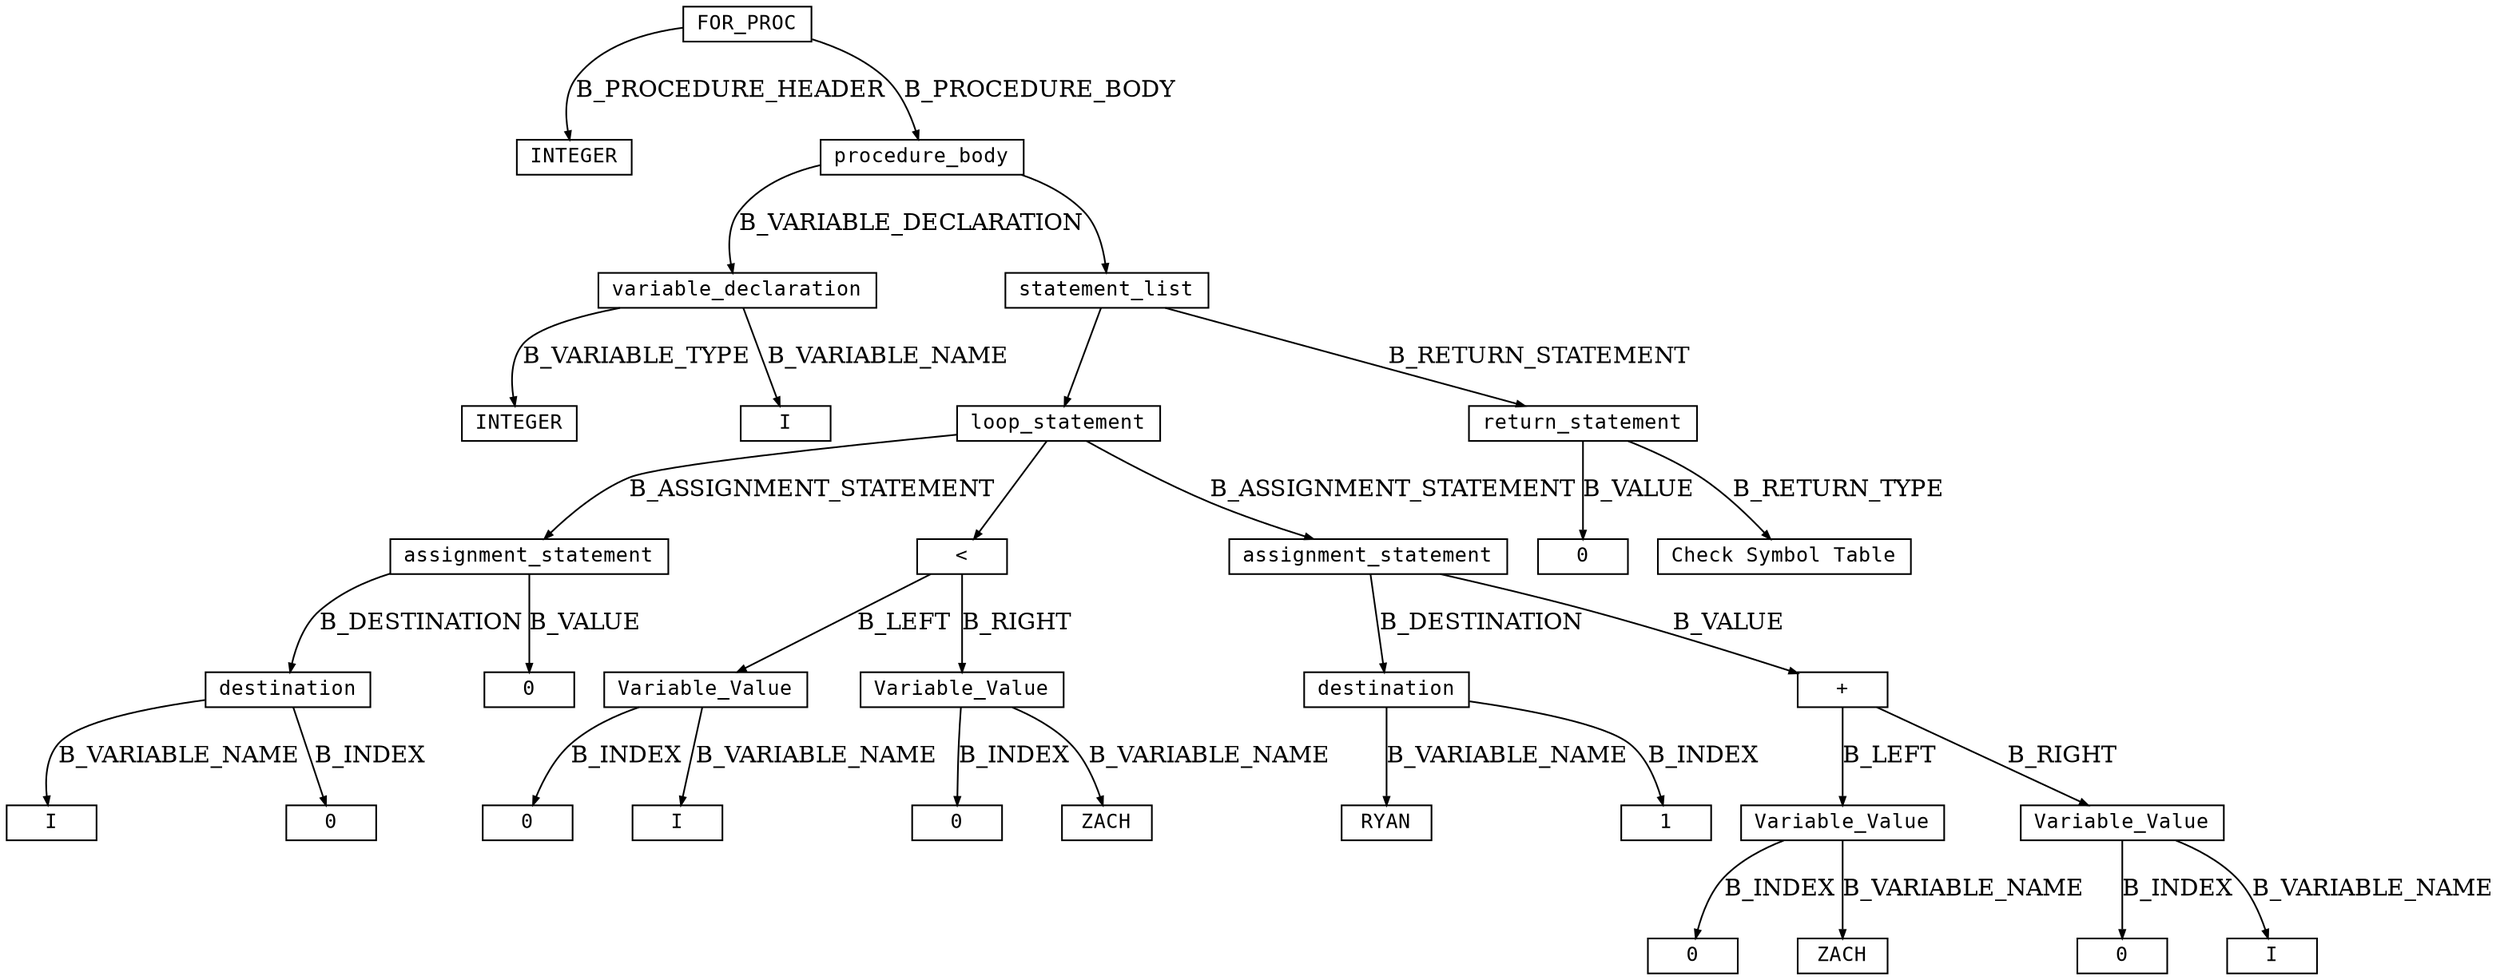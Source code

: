 digraph parsetree {
  node [shape=box, fontsize=12, fontname="Courier", height=.1];
  ranksep=.6;
  edge [arrowsize=.5]
  node1 [label="FOR_PROC"]
  node2 [label="INTEGER"]
  node1 -> node2 [ label= "B_PROCEDURE_HEADER" ];
  node3 [label="procedure_body"]
  node1 -> node3 [ label= "B_PROCEDURE_BODY" ];
  node4 [label="variable_declaration"]
  node3 -> node4 [ label= "B_VARIABLE_DECLARATION" ];
  node5 [label="statement_list"]
  node3 -> node5 [ label= "" ];
  node6 [label="INTEGER"]
  node4 -> node6 [ label= "B_VARIABLE_TYPE" ];
  node7 [label="I"]
  node4 -> node7 [ label= "B_VARIABLE_NAME" ];
  node8 [label="loop_statement"]
  node5 -> node8 [ label= "" ];
  node9 [label="return_statement"]
  node5 -> node9 [ label= "B_RETURN_STATEMENT" ];
  node10 [label="assignment_statement"]
  node8 -> node10 [ label= "B_ASSIGNMENT_STATEMENT" ];
  node11 [label="<"]
  node8 -> node11 [ label= "" ];
  node12 [label="assignment_statement"]
  node8 -> node12 [ label= "B_ASSIGNMENT_STATEMENT" ];
  node13 [label="0"]
  node9 -> node13 [ label= "B_VALUE" ];
  node14 [label="Check Symbol Table"]
  node9 -> node14 [ label= "B_RETURN_TYPE" ];
  node15 [label="destination"]
  node10 -> node15 [ label= "B_DESTINATION" ];
  node16 [label="0"]
  node10 -> node16 [ label= "B_VALUE" ];
  node17 [label="Variable_Value"]
  node11 -> node17 [ label= "B_LEFT" ];
  node18 [label="Variable_Value"]
  node11 -> node18 [ label= "B_RIGHT" ];
  node19 [label="destination"]
  node12 -> node19 [ label= "B_DESTINATION" ];
  node20 [label="+"]
  node12 -> node20 [ label= "B_VALUE" ];
  node21 [label="I"]
  node15 -> node21 [ label= "B_VARIABLE_NAME" ];
  node22 [label="0"]
  node15 -> node22 [ label= "B_INDEX" ];
  node23 [label="0"]
  node17 -> node23 [ label= "B_INDEX" ];
  node24 [label="I"]
  node17 -> node24 [ label= "B_VARIABLE_NAME" ];
  node25 [label="0"]
  node18 -> node25 [ label= "B_INDEX" ];
  node26 [label="ZACH"]
  node18 -> node26 [ label= "B_VARIABLE_NAME" ];
  node27 [label="RYAN"]
  node19 -> node27 [ label= "B_VARIABLE_NAME" ];
  node28 [label="1"]
  node19 -> node28 [ label= "B_INDEX" ];
  node29 [label="Variable_Value"]
  node20 -> node29 [ label= "B_LEFT" ];
  node30 [label="Variable_Value"]
  node20 -> node30 [ label= "B_RIGHT" ];
  node31 [label="0"]
  node29 -> node31 [ label= "B_INDEX" ];
  node32 [label="ZACH"]
  node29 -> node32 [ label= "B_VARIABLE_NAME" ];
  node33 [label="0"]
  node30 -> node33 [ label= "B_INDEX" ];
  node34 [label="I"]
  node30 -> node34 [ label= "B_VARIABLE_NAME" ];
}
